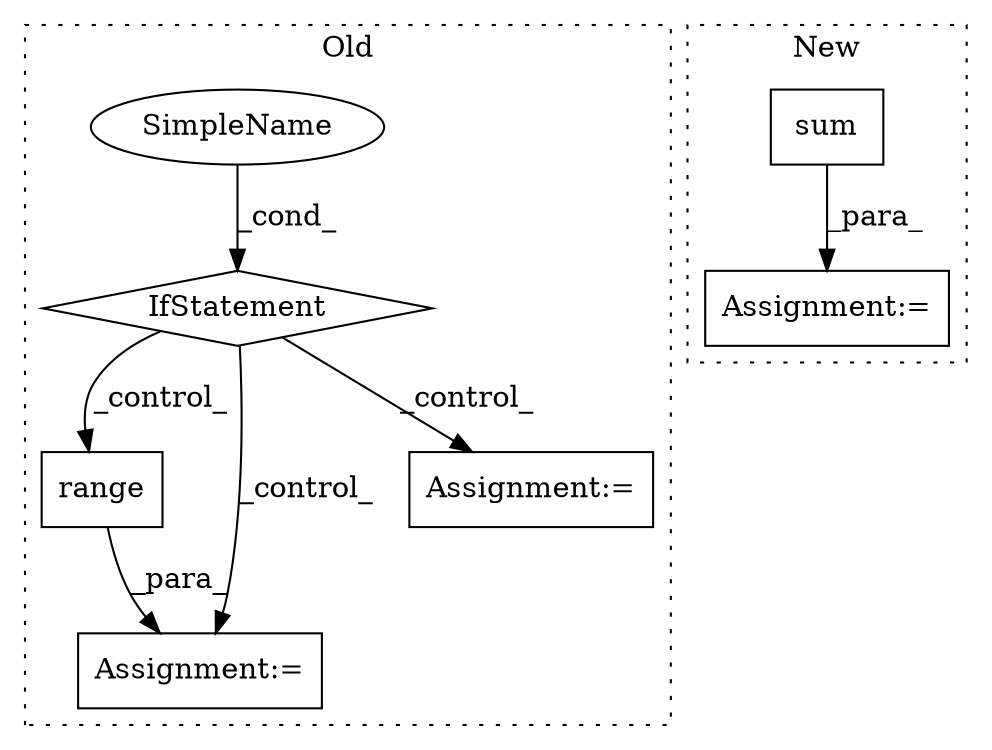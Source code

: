 digraph G {
subgraph cluster0 {
1 [label="range" a="32" s="10826,10852" l="6,1" shape="box"];
4 [label="Assignment:=" a="7" s="10819" l="43" shape="box"];
5 [label="SimpleName" a="42" s="" l="" shape="ellipse"];
6 [label="IfStatement" a="25" s="10685,10717" l="4,2" shape="diamond"];
7 [label="Assignment:=" a="7" s="10733" l="14" shape="box"];
label = "Old";
style="dotted";
}
subgraph cluster1 {
2 [label="sum" a="32" s="11460,11480" l="4,1" shape="box"];
3 [label="Assignment:=" a="7" s="11431" l="1" shape="box"];
label = "New";
style="dotted";
}
1 -> 4 [label="_para_"];
2 -> 3 [label="_para_"];
5 -> 6 [label="_cond_"];
6 -> 1 [label="_control_"];
6 -> 7 [label="_control_"];
6 -> 4 [label="_control_"];
}